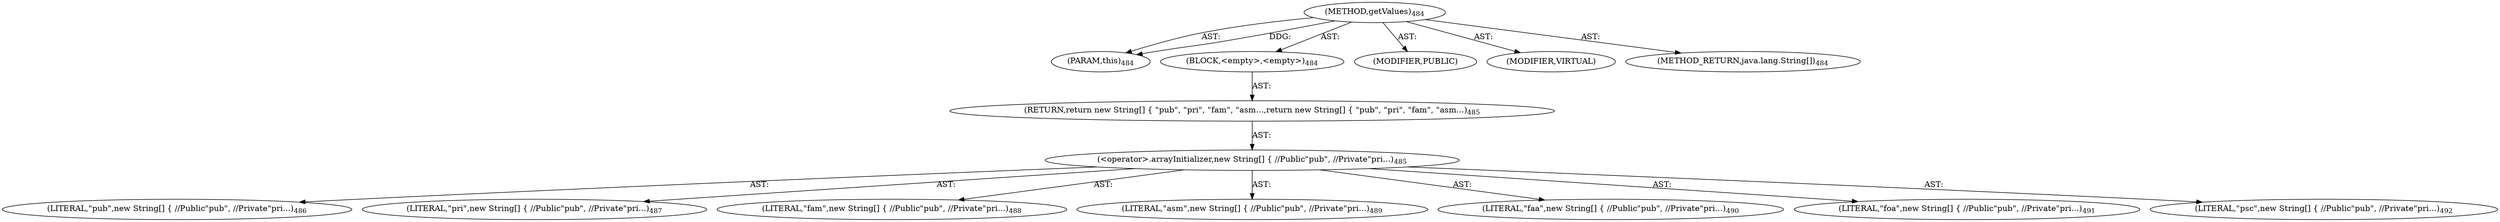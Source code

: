 digraph "getValues" {  
"111669149720" [label = <(METHOD,getValues)<SUB>484</SUB>> ]
"115964117032" [label = <(PARAM,this)<SUB>484</SUB>> ]
"25769803825" [label = <(BLOCK,&lt;empty&gt;,&lt;empty&gt;)<SUB>484</SUB>> ]
"146028888072" [label = <(RETURN,return new String[] { &quot;pub&quot;, &quot;pri&quot;, &quot;fam&quot;, &quot;asm...,return new String[] { &quot;pub&quot;, &quot;pri&quot;, &quot;fam&quot;, &quot;asm...)<SUB>485</SUB>> ]
"30064771233" [label = <(&lt;operator&gt;.arrayInitializer,new String[] { //Public
&quot;pub&quot;, //Private
&quot;pri...)<SUB>485</SUB>> ]
"90194313251" [label = <(LITERAL,&quot;pub&quot;,new String[] { //Public
&quot;pub&quot;, //Private
&quot;pri...)<SUB>486</SUB>> ]
"90194313252" [label = <(LITERAL,&quot;pri&quot;,new String[] { //Public
&quot;pub&quot;, //Private
&quot;pri...)<SUB>487</SUB>> ]
"90194313253" [label = <(LITERAL,&quot;fam&quot;,new String[] { //Public
&quot;pub&quot;, //Private
&quot;pri...)<SUB>488</SUB>> ]
"90194313254" [label = <(LITERAL,&quot;asm&quot;,new String[] { //Public
&quot;pub&quot;, //Private
&quot;pri...)<SUB>489</SUB>> ]
"90194313255" [label = <(LITERAL,&quot;faa&quot;,new String[] { //Public
&quot;pub&quot;, //Private
&quot;pri...)<SUB>490</SUB>> ]
"90194313256" [label = <(LITERAL,&quot;foa&quot;,new String[] { //Public
&quot;pub&quot;, //Private
&quot;pri...)<SUB>491</SUB>> ]
"90194313257" [label = <(LITERAL,&quot;psc&quot;,new String[] { //Public
&quot;pub&quot;, //Private
&quot;pri...)<SUB>492</SUB>> ]
"133143986246" [label = <(MODIFIER,PUBLIC)> ]
"133143986247" [label = <(MODIFIER,VIRTUAL)> ]
"128849018904" [label = <(METHOD_RETURN,java.lang.String[])<SUB>484</SUB>> ]
  "111669149720" -> "115964117032"  [ label = "AST: "] 
  "111669149720" -> "25769803825"  [ label = "AST: "] 
  "111669149720" -> "133143986246"  [ label = "AST: "] 
  "111669149720" -> "133143986247"  [ label = "AST: "] 
  "111669149720" -> "128849018904"  [ label = "AST: "] 
  "25769803825" -> "146028888072"  [ label = "AST: "] 
  "146028888072" -> "30064771233"  [ label = "AST: "] 
  "30064771233" -> "90194313251"  [ label = "AST: "] 
  "30064771233" -> "90194313252"  [ label = "AST: "] 
  "30064771233" -> "90194313253"  [ label = "AST: "] 
  "30064771233" -> "90194313254"  [ label = "AST: "] 
  "30064771233" -> "90194313255"  [ label = "AST: "] 
  "30064771233" -> "90194313256"  [ label = "AST: "] 
  "30064771233" -> "90194313257"  [ label = "AST: "] 
  "111669149720" -> "115964117032"  [ label = "DDG: "] 
}
